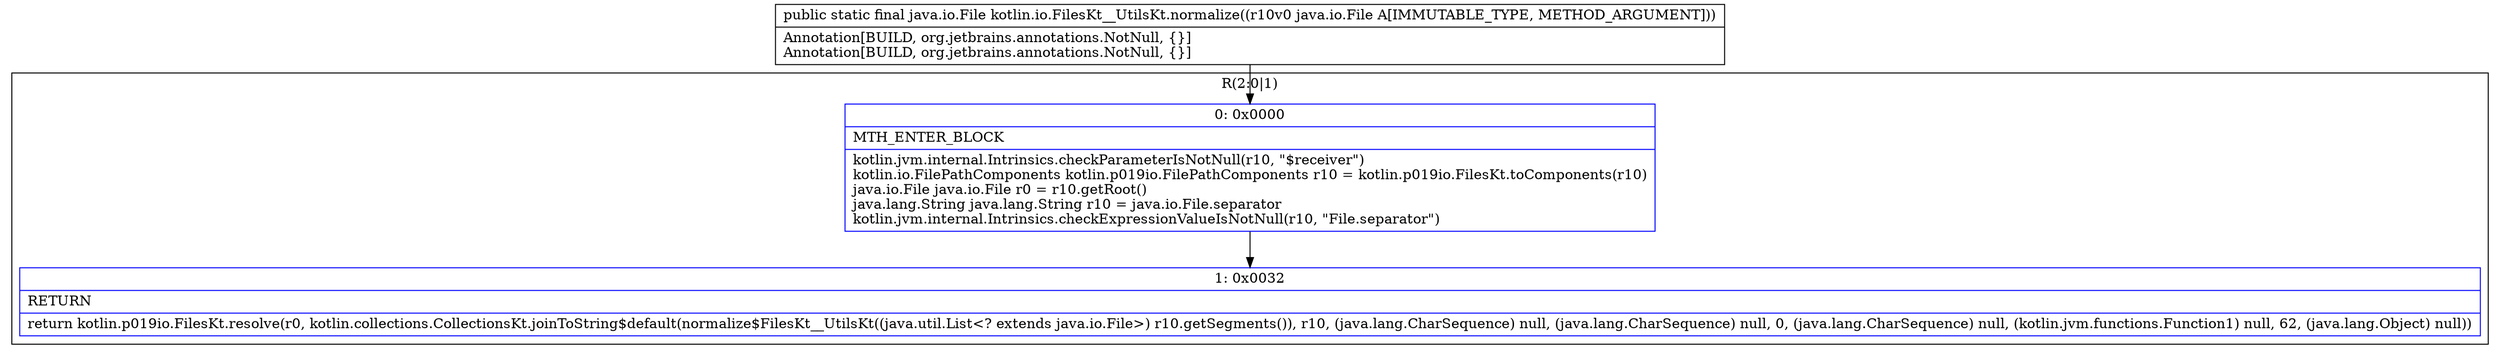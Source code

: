 digraph "CFG forkotlin.io.FilesKt__UtilsKt.normalize(Ljava\/io\/File;)Ljava\/io\/File;" {
subgraph cluster_Region_452796330 {
label = "R(2:0|1)";
node [shape=record,color=blue];
Node_0 [shape=record,label="{0\:\ 0x0000|MTH_ENTER_BLOCK\l|kotlin.jvm.internal.Intrinsics.checkParameterIsNotNull(r10, \"$receiver\")\lkotlin.io.FilePathComponents kotlin.p019io.FilePathComponents r10 = kotlin.p019io.FilesKt.toComponents(r10)\ljava.io.File java.io.File r0 = r10.getRoot()\ljava.lang.String java.lang.String r10 = java.io.File.separator\lkotlin.jvm.internal.Intrinsics.checkExpressionValueIsNotNull(r10, \"File.separator\")\l}"];
Node_1 [shape=record,label="{1\:\ 0x0032|RETURN\l|return kotlin.p019io.FilesKt.resolve(r0, kotlin.collections.CollectionsKt.joinToString$default(normalize$FilesKt__UtilsKt((java.util.List\<? extends java.io.File\>) r10.getSegments()), r10, (java.lang.CharSequence) null, (java.lang.CharSequence) null, 0, (java.lang.CharSequence) null, (kotlin.jvm.functions.Function1) null, 62, (java.lang.Object) null))\l}"];
}
MethodNode[shape=record,label="{public static final java.io.File kotlin.io.FilesKt__UtilsKt.normalize((r10v0 java.io.File A[IMMUTABLE_TYPE, METHOD_ARGUMENT]))  | Annotation[BUILD, org.jetbrains.annotations.NotNull, \{\}]\lAnnotation[BUILD, org.jetbrains.annotations.NotNull, \{\}]\l}"];
MethodNode -> Node_0;
Node_0 -> Node_1;
}

